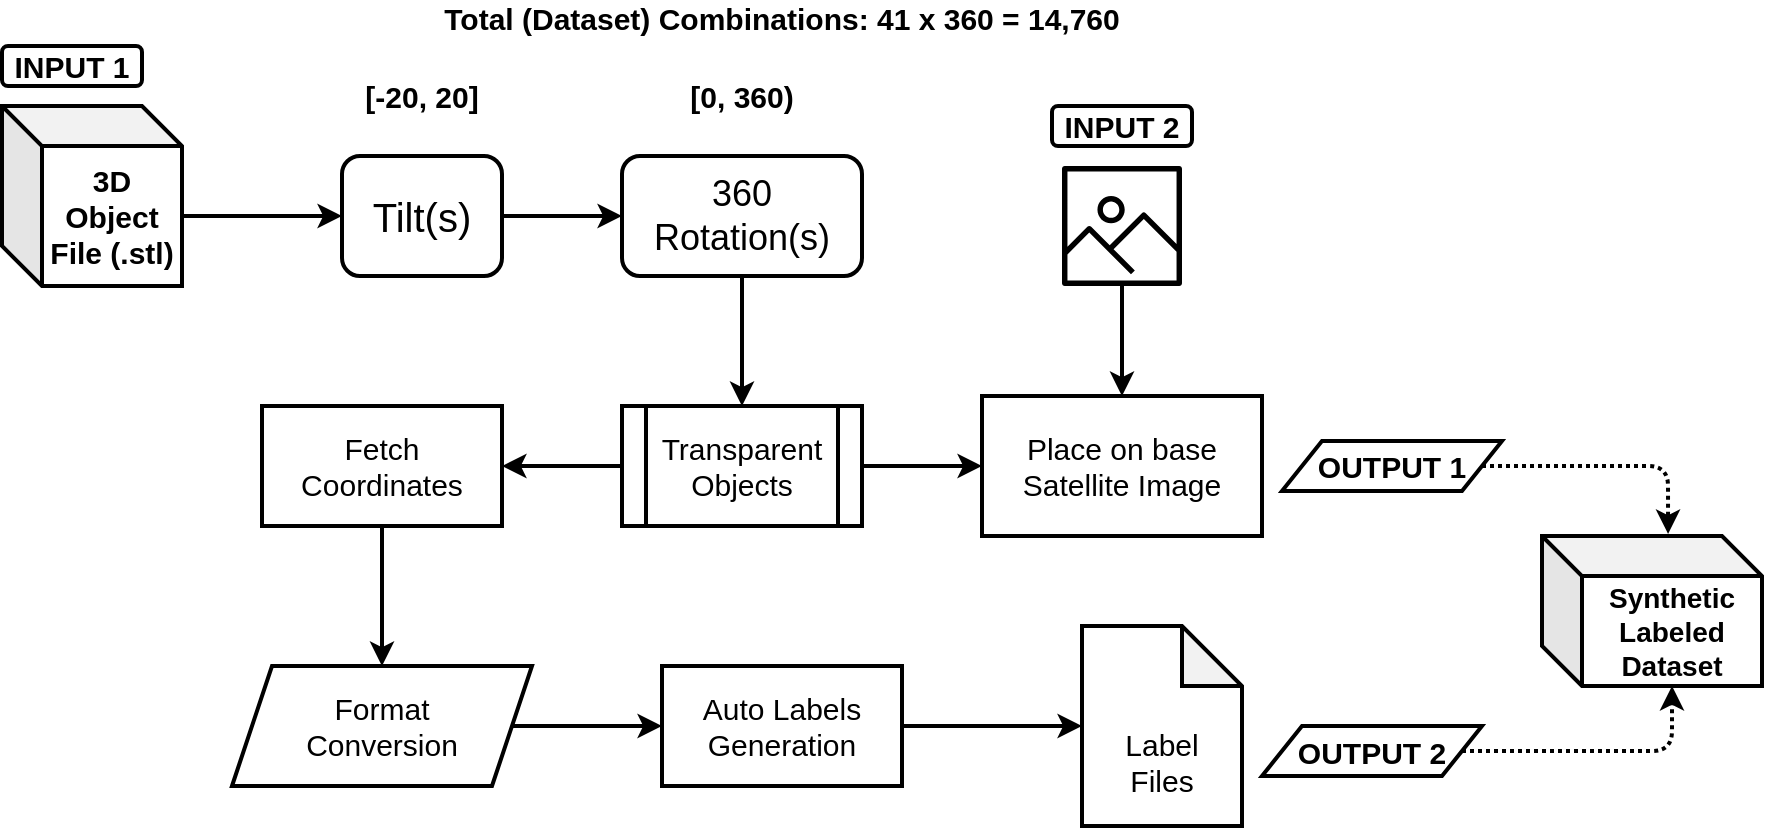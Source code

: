 <mxfile version="20.3.0" type="device"><diagram id="Ph3Qv8zO-okbqj7C0m9x" name="Page-1"><mxGraphModel dx="1038" dy="649" grid="1" gridSize="10" guides="1" tooltips="1" connect="1" arrows="1" fold="1" page="1" pageScale="1" pageWidth="1100" pageHeight="850" math="0" shadow="0"><root><mxCell id="0"/><mxCell id="1" parent="0"/><mxCell id="qRk5O-4bKxq7qmjpAzFw-3" value="&lt;font style=&quot;font-size: 15px;&quot;&gt;&lt;b&gt;3D &lt;br&gt;Object&lt;br&gt;File (.stl)&lt;/b&gt;&lt;br&gt;&lt;/font&gt;" style="shape=cube;whiteSpace=wrap;html=1;boundedLbl=1;backgroundOutline=1;darkOpacity=0.05;darkOpacity2=0.1;strokeWidth=2;" parent="1" vertex="1"><mxGeometry x="110" y="220" width="90" height="90" as="geometry"/></mxCell><mxCell id="qRk5O-4bKxq7qmjpAzFw-4" value="" style="endArrow=classic;html=1;rounded=0;exitX=0;exitY=0;exitDx=90;exitDy=55;exitPerimeter=0;strokeWidth=2;entryX=0;entryY=0.5;entryDx=0;entryDy=0;" parent="1" source="qRk5O-4bKxq7qmjpAzFw-3" target="qRk5O-4bKxq7qmjpAzFw-5" edge="1"><mxGeometry width="50" height="50" relative="1" as="geometry"><mxPoint x="400" y="360" as="sourcePoint"/><mxPoint x="320" y="285" as="targetPoint"/></mxGeometry></mxCell><mxCell id="qRk5O-4bKxq7qmjpAzFw-7" value="" style="edgeStyle=orthogonalEdgeStyle;rounded=0;orthogonalLoop=1;jettySize=auto;html=1;strokeWidth=2;fontSize=20;" parent="1" source="qRk5O-4bKxq7qmjpAzFw-5" target="qRk5O-4bKxq7qmjpAzFw-6" edge="1"><mxGeometry relative="1" as="geometry"/></mxCell><mxCell id="qRk5O-4bKxq7qmjpAzFw-5" value="&lt;font style=&quot;font-size: 20px;&quot;&gt;Tilt(s)&lt;/font&gt;" style="rounded=1;whiteSpace=wrap;html=1;strokeWidth=2;" parent="1" vertex="1"><mxGeometry x="280" y="245" width="80" height="60" as="geometry"/></mxCell><mxCell id="qRk5O-4bKxq7qmjpAzFw-15" style="edgeStyle=orthogonalEdgeStyle;rounded=0;orthogonalLoop=1;jettySize=auto;html=1;exitX=0.5;exitY=1;exitDx=0;exitDy=0;strokeWidth=2;fontSize=15;" parent="1" source="qRk5O-4bKxq7qmjpAzFw-6" target="qRk5O-4bKxq7qmjpAzFw-14" edge="1"><mxGeometry relative="1" as="geometry"/></mxCell><mxCell id="qRk5O-4bKxq7qmjpAzFw-6" value="&lt;font style=&quot;font-size: 18px;&quot;&gt;360&lt;br&gt;Rotation(s)&lt;/font&gt;" style="whiteSpace=wrap;html=1;rounded=1;strokeWidth=2;" parent="1" vertex="1"><mxGeometry x="420" y="245" width="120" height="60" as="geometry"/></mxCell><mxCell id="qRk5O-4bKxq7qmjpAzFw-8" value="&lt;b&gt;[-20, 20]&lt;/b&gt;" style="text;html=1;strokeColor=none;fillColor=none;align=center;verticalAlign=middle;whiteSpace=wrap;rounded=0;strokeWidth=2;fontSize=15;" parent="1" vertex="1"><mxGeometry x="290" y="200" width="60" height="30" as="geometry"/></mxCell><mxCell id="qRk5O-4bKxq7qmjpAzFw-9" value="&lt;b&gt;[0, 360)&lt;/b&gt;" style="text;html=1;strokeColor=none;fillColor=none;align=center;verticalAlign=middle;whiteSpace=wrap;rounded=0;strokeWidth=2;fontSize=15;" parent="1" vertex="1"><mxGeometry x="450" y="200" width="60" height="30" as="geometry"/></mxCell><mxCell id="qRk5O-4bKxq7qmjpAzFw-13" value="&lt;b&gt;Total (Dataset) Combinations: 41 x 360 = 14,760&lt;br&gt;&lt;br&gt;&lt;/b&gt;" style="text;html=1;strokeColor=none;fillColor=none;align=center;verticalAlign=middle;whiteSpace=wrap;rounded=0;strokeWidth=2;fontSize=15;" parent="1" vertex="1"><mxGeometry x="270" y="170" width="460" height="30" as="geometry"/></mxCell><mxCell id="qRk5O-4bKxq7qmjpAzFw-18" value="" style="edgeStyle=orthogonalEdgeStyle;rounded=0;orthogonalLoop=1;jettySize=auto;html=1;strokeWidth=2;fontSize=15;" parent="1" source="qRk5O-4bKxq7qmjpAzFw-14" target="qRk5O-4bKxq7qmjpAzFw-17" edge="1"><mxGeometry relative="1" as="geometry"/></mxCell><mxCell id="qRk5O-4bKxq7qmjpAzFw-22" value="" style="edgeStyle=orthogonalEdgeStyle;rounded=0;orthogonalLoop=1;jettySize=auto;html=1;strokeWidth=2;fontSize=15;" parent="1" source="qRk5O-4bKxq7qmjpAzFw-14" target="qRk5O-4bKxq7qmjpAzFw-21" edge="1"><mxGeometry relative="1" as="geometry"/></mxCell><mxCell id="qRk5O-4bKxq7qmjpAzFw-14" value="Transparent&lt;br&gt;Objects" style="shape=process;whiteSpace=wrap;html=1;backgroundOutline=1;strokeWidth=2;fontSize=15;" parent="1" vertex="1"><mxGeometry x="420" y="370" width="120" height="60" as="geometry"/></mxCell><mxCell id="qRk5O-4bKxq7qmjpAzFw-17" value="Place on base&lt;br&gt;Satellite Image" style="whiteSpace=wrap;html=1;fontSize=15;strokeWidth=2;" parent="1" vertex="1"><mxGeometry x="600" y="365" width="140" height="70" as="geometry"/></mxCell><mxCell id="qRk5O-4bKxq7qmjpAzFw-24" value="" style="edgeStyle=orthogonalEdgeStyle;rounded=0;orthogonalLoop=1;jettySize=auto;html=1;strokeWidth=2;fontSize=15;" parent="1" source="qRk5O-4bKxq7qmjpAzFw-21" target="qRk5O-4bKxq7qmjpAzFw-23" edge="1"><mxGeometry relative="1" as="geometry"/></mxCell><mxCell id="qRk5O-4bKxq7qmjpAzFw-21" value="Fetch&lt;br&gt;Coordinates" style="whiteSpace=wrap;html=1;fontSize=15;strokeWidth=2;" parent="1" vertex="1"><mxGeometry x="240" y="370" width="120" height="60" as="geometry"/></mxCell><mxCell id="qRk5O-4bKxq7qmjpAzFw-32" value="" style="edgeStyle=orthogonalEdgeStyle;rounded=0;orthogonalLoop=1;jettySize=auto;html=1;strokeWidth=2;fontSize=15;" parent="1" source="qRk5O-4bKxq7qmjpAzFw-23" target="qRk5O-4bKxq7qmjpAzFw-31" edge="1"><mxGeometry relative="1" as="geometry"/></mxCell><mxCell id="qRk5O-4bKxq7qmjpAzFw-23" value="Format&lt;br&gt;Conversion" style="shape=parallelogram;perimeter=parallelogramPerimeter;whiteSpace=wrap;html=1;fixedSize=1;fontSize=15;strokeWidth=2;" parent="1" vertex="1"><mxGeometry x="225" y="500" width="150" height="60" as="geometry"/></mxCell><mxCell id="qRk5O-4bKxq7qmjpAzFw-34" style="edgeStyle=orthogonalEdgeStyle;rounded=0;orthogonalLoop=1;jettySize=auto;html=1;exitX=1;exitY=0.5;exitDx=0;exitDy=0;strokeWidth=2;fontSize=15;" parent="1" source="qRk5O-4bKxq7qmjpAzFw-31" target="qRk5O-4bKxq7qmjpAzFw-33" edge="1"><mxGeometry relative="1" as="geometry"/></mxCell><mxCell id="qRk5O-4bKxq7qmjpAzFw-31" value="Auto Labels&lt;br&gt;Generation" style="whiteSpace=wrap;html=1;fontSize=15;strokeWidth=2;" parent="1" vertex="1"><mxGeometry x="440" y="500" width="120" height="60" as="geometry"/></mxCell><mxCell id="qRk5O-4bKxq7qmjpAzFw-33" value="&lt;br&gt;&lt;br&gt;Label&lt;br&gt;Files" style="shape=note;whiteSpace=wrap;html=1;backgroundOutline=1;darkOpacity=0.05;strokeWidth=2;fontSize=15;" parent="1" vertex="1"><mxGeometry x="650" y="480" width="80" height="100" as="geometry"/></mxCell><mxCell id="qRk5O-4bKxq7qmjpAzFw-36" value="" style="sketch=0;outlineConnect=0;fontColor=#232F3E;gradientColor=none;fillColor=#000000;strokeColor=none;dashed=0;verticalLabelPosition=bottom;verticalAlign=top;align=center;html=1;fontSize=12;fontStyle=0;aspect=fixed;pointerEvents=1;shape=mxgraph.aws4.container_registry_image;strokeWidth=2;" parent="1" vertex="1"><mxGeometry x="640" y="250" width="60" height="60" as="geometry"/></mxCell><mxCell id="qRk5O-4bKxq7qmjpAzFw-37" value="" style="endArrow=classic;html=1;rounded=0;strokeWidth=2;fontSize=15;entryX=0.5;entryY=0;entryDx=0;entryDy=0;" parent="1" source="qRk5O-4bKxq7qmjpAzFw-36" target="qRk5O-4bKxq7qmjpAzFw-17" edge="1"><mxGeometry width="50" height="50" relative="1" as="geometry"><mxPoint x="410" y="380" as="sourcePoint"/><mxPoint x="460" y="330" as="targetPoint"/></mxGeometry></mxCell><mxCell id="qRk5O-4bKxq7qmjpAzFw-39" value="&lt;b&gt;INPUT 1&lt;/b&gt;" style="rounded=1;whiteSpace=wrap;html=1;strokeWidth=2;fontSize=15;fillColor=none;" parent="1" vertex="1"><mxGeometry x="110" y="190" width="70" height="20" as="geometry"/></mxCell><mxCell id="qRk5O-4bKxq7qmjpAzFw-40" value="&lt;b&gt;INPUT 2&lt;/b&gt;" style="rounded=1;whiteSpace=wrap;html=1;strokeWidth=2;fontSize=15;fillColor=none;" parent="1" vertex="1"><mxGeometry x="635" y="220" width="70" height="20" as="geometry"/></mxCell><mxCell id="3iBtyPeuzZxZI9HOkk5g-2" style="edgeStyle=orthogonalEdgeStyle;rounded=1;orthogonalLoop=1;jettySize=auto;html=1;exitX=1;exitY=0.5;exitDx=0;exitDy=0;entryX=0.573;entryY=-0.014;entryDx=0;entryDy=0;entryPerimeter=0;strokeWidth=2;dashed=1;dashPattern=1 1;" edge="1" parent="1" source="qRk5O-4bKxq7qmjpAzFw-42" target="eB6UQl2LUlvWINcXg-uY-3"><mxGeometry relative="1" as="geometry"/></mxCell><mxCell id="qRk5O-4bKxq7qmjpAzFw-42" value="&lt;b&gt;OUTPUT 1&lt;/b&gt;" style="shape=parallelogram;perimeter=parallelogramPerimeter;whiteSpace=wrap;html=1;fixedSize=1;strokeWidth=2;fontSize=15;fillColor=none;" parent="1" vertex="1"><mxGeometry x="750" y="387.5" width="110" height="25" as="geometry"/></mxCell><mxCell id="3iBtyPeuzZxZI9HOkk5g-1" style="edgeStyle=orthogonalEdgeStyle;rounded=1;orthogonalLoop=1;jettySize=auto;html=1;exitX=1;exitY=0.5;exitDx=0;exitDy=0;entryX=0;entryY=0;entryDx=65;entryDy=75;entryPerimeter=0;strokeWidth=2;dashed=1;dashPattern=1 1;" edge="1" parent="1" source="qRk5O-4bKxq7qmjpAzFw-43" target="eB6UQl2LUlvWINcXg-uY-3"><mxGeometry relative="1" as="geometry"/></mxCell><mxCell id="qRk5O-4bKxq7qmjpAzFw-43" value="&lt;b&gt;OUTPUT 2&lt;/b&gt;" style="shape=parallelogram;perimeter=parallelogramPerimeter;whiteSpace=wrap;html=1;fixedSize=1;strokeWidth=2;fontSize=15;fillColor=none;" parent="1" vertex="1"><mxGeometry x="740" y="530" width="110" height="25" as="geometry"/></mxCell><mxCell id="eB6UQl2LUlvWINcXg-uY-3" value="&lt;font style=&quot;font-size: 14px;&quot;&gt;&lt;b&gt;Synthetic&lt;br&gt;Labeled&lt;br&gt;Dataset&lt;/b&gt;&lt;br&gt;&lt;/font&gt;" style="shape=cube;whiteSpace=wrap;html=1;boundedLbl=1;backgroundOutline=1;darkOpacity=0.05;darkOpacity2=0.1;strokeWidth=2;" parent="1" vertex="1"><mxGeometry x="880" y="435" width="110" height="75" as="geometry"/></mxCell></root></mxGraphModel></diagram></mxfile>